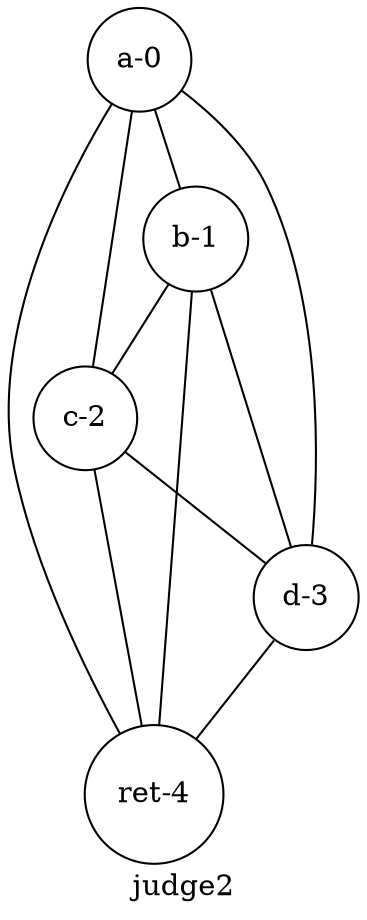 graph judge2{
label =judge2
a[label="a-0", shape=circle, style=filled, fillcolor=White]
b[label="b-1", shape=circle, style=filled, fillcolor=White]
c[label="c-2", shape=circle, style=filled, fillcolor=White]
d[label="d-3", shape=circle, style=filled, fillcolor=White]
ret[label="ret-4", shape=circle, style=filled, fillcolor=White]
a--b
a--c
a--d
a--ret
b--c
b--d
b--ret
c--d
c--ret
d--ret
}
